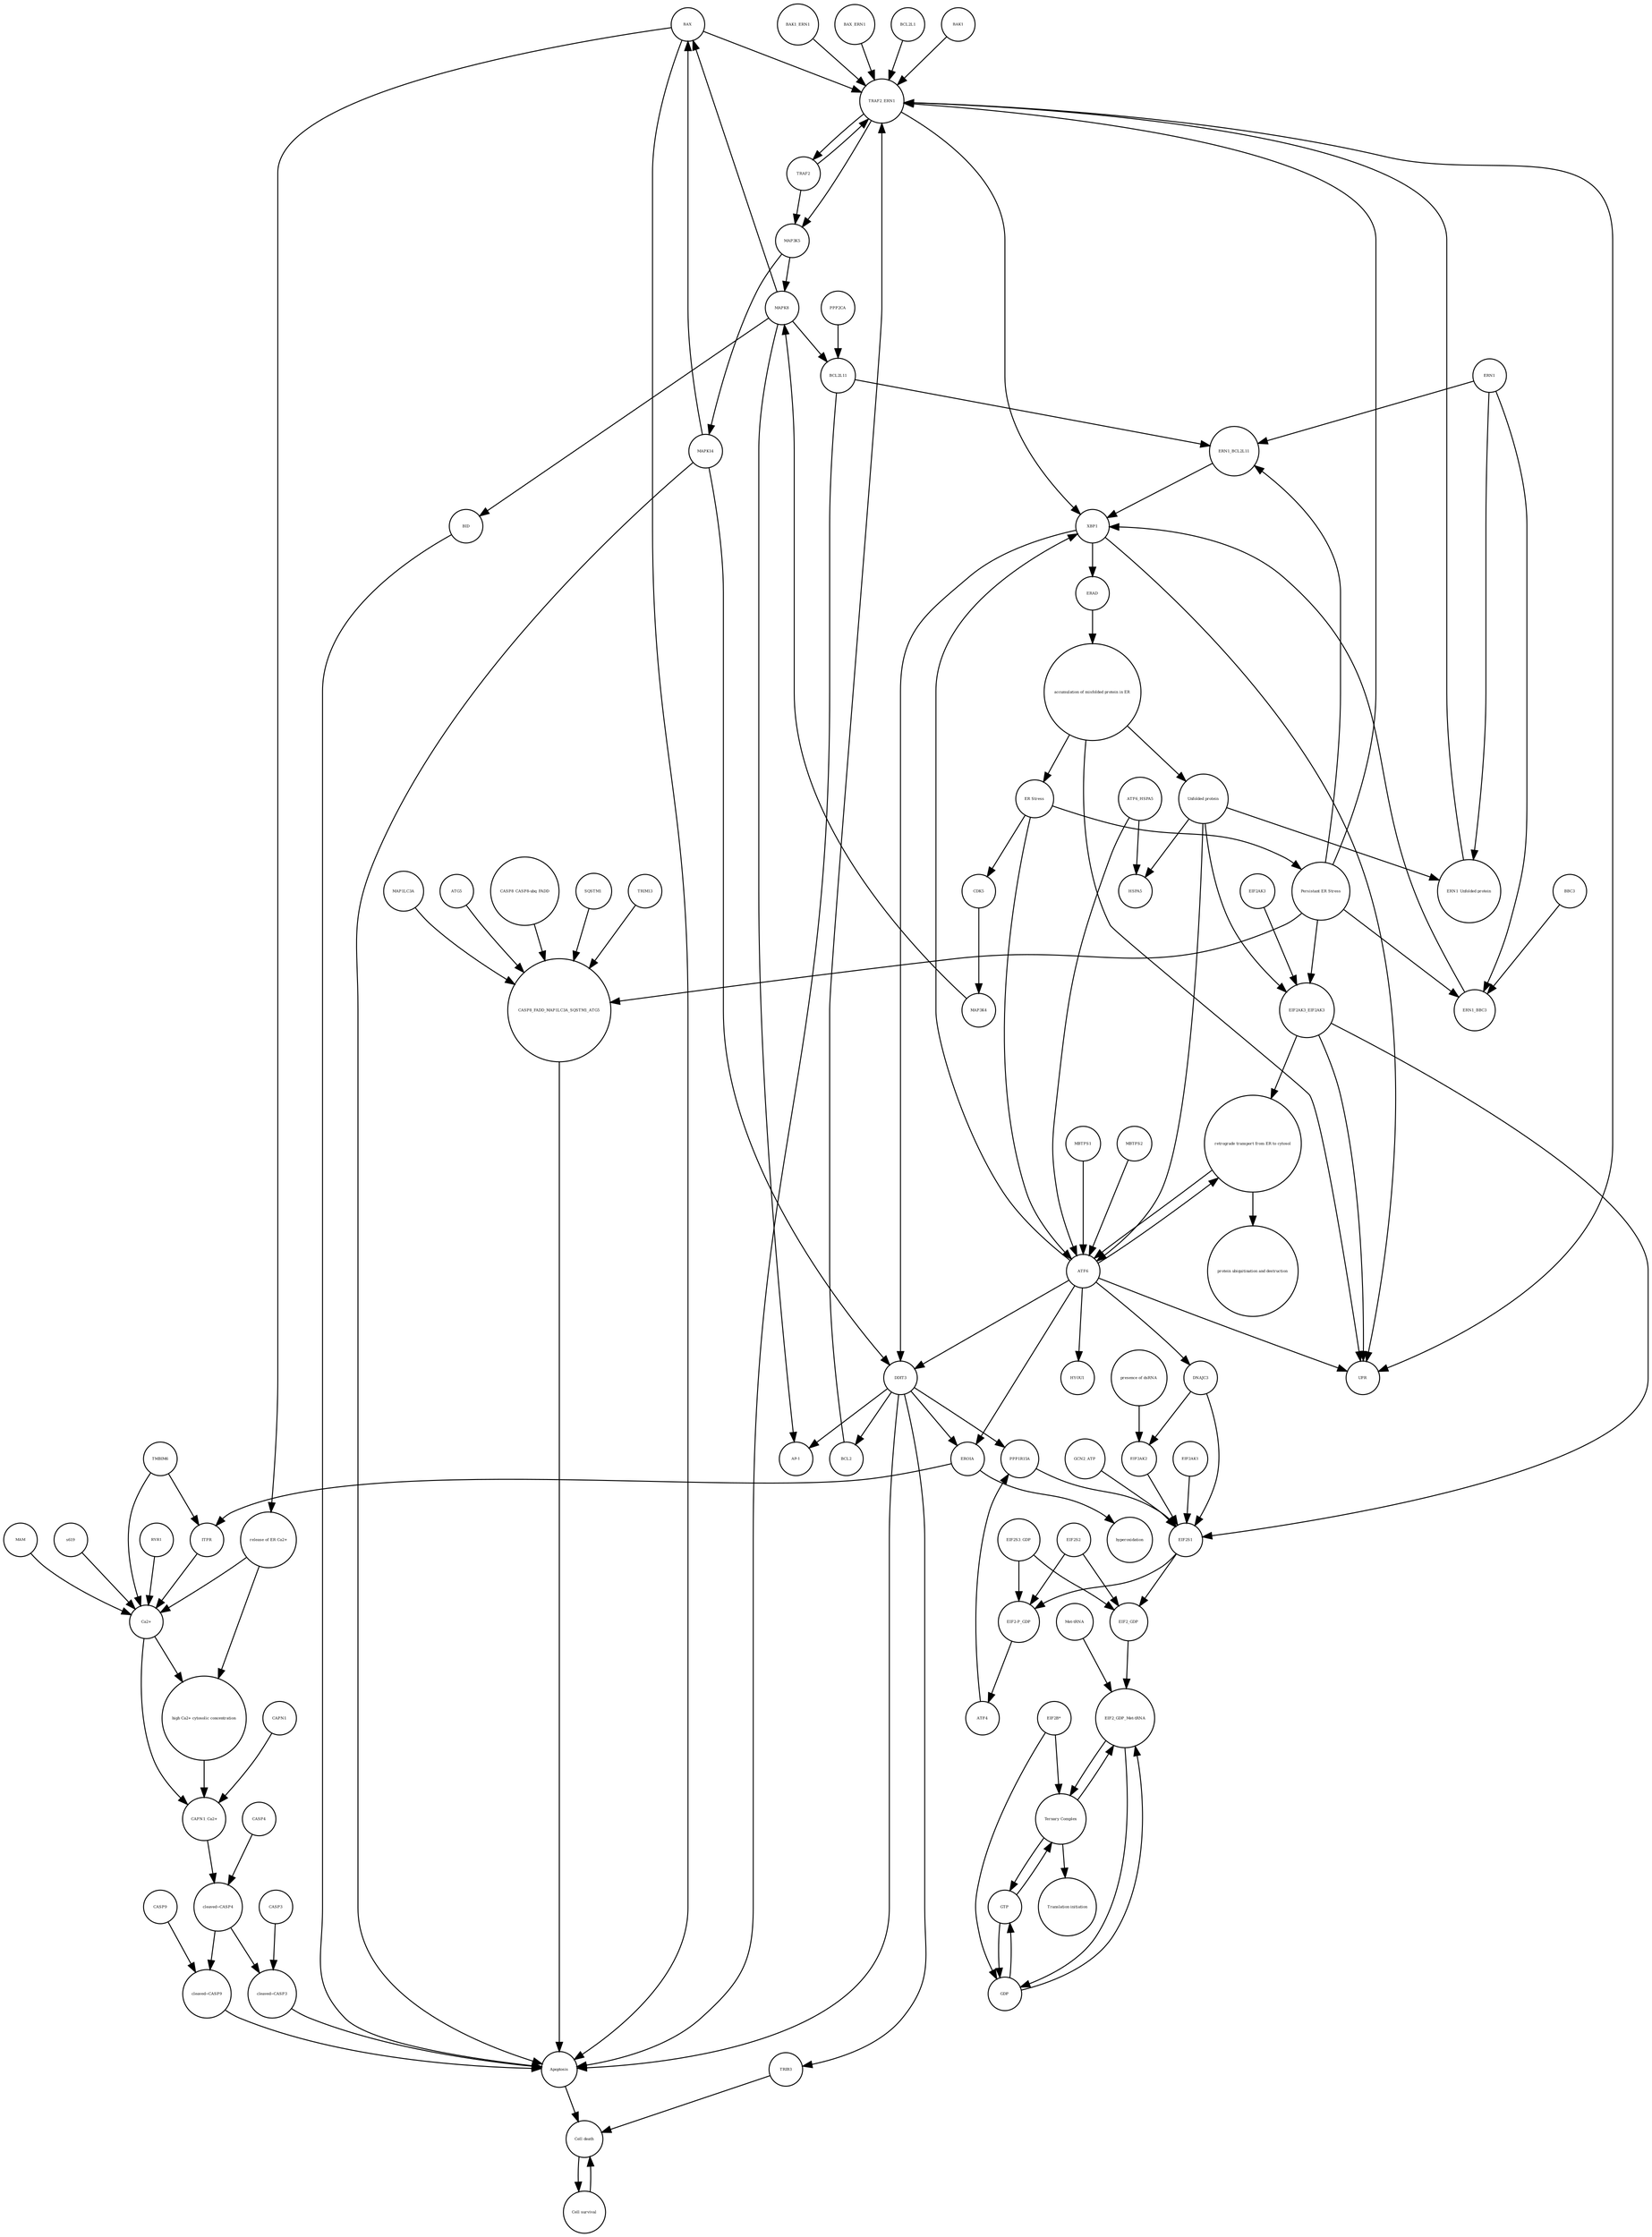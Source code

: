 strict digraph  {
BAX [annotation="urn_miriam_hgnc.symbol_BAX", bipartite=0, cls=macromolecule, fontsize=4, label=BAX, shape=circle];
"release of ER Ca2+" [annotation="", bipartite=0, cls=phenotype, fontsize=4, label="release of ER Ca2+", shape=circle];
"Cell death" [annotation="", bipartite=0, cls=phenotype, fontsize=4, label="Cell death", shape=circle];
"Cell survival" [annotation="", bipartite=0, cls=phenotype, fontsize=4, label="Cell survival", shape=circle];
"Ca2+" [annotation="urn_miriam_obo.chebi_CHEBI%3A29108", bipartite=0, cls="simple chemical", fontsize=4, label="Ca2+", shape=circle];
"high Ca2+ cytosolic concentration" [annotation="", bipartite=0, cls=phenotype, fontsize=4, label="high Ca2+ cytosolic concentration", shape=circle];
ERAD [annotation="", bipartite=0, cls=phenotype, fontsize=4, label=ERAD, shape=circle];
"accumulation of misfolded protein in ER" [annotation="", bipartite=0, cls=phenotype, fontsize=4, label="accumulation of misfolded protein in ER", shape=circle];
"SQSTM1 " [annotation="urn_miriam_hgnc.symbol_SQSTM1", bipartite=0, cls=macromolecule, fontsize=4, label="SQSTM1 ", shape=circle];
"ER Stress" [annotation="", bipartite=0, cls=phenotype, fontsize=4, label="ER Stress", shape=circle];
"cleaved~CASP4" [annotation="urn_miriam_hgnc.symbol_CASP4", bipartite=0, cls=macromolecule, fontsize=4, label="cleaved~CASP4", shape=circle];
EIF2S2 [annotation="urn_miriam_hgnc.symbol_EIF2S2", bipartite=0, cls=macromolecule, fontsize=4, label=EIF2S2, shape=circle];
EIF2AK2 [annotation="urn_miriam_hgnc.symbol_EIF2AK2", bipartite=0, cls=macromolecule, fontsize=4, label=EIF2AK2, shape=circle];
EIF2AK3_EIF2AK3 [annotation="", bipartite=0, cls=complex, fontsize=4, label=EIF2AK3_EIF2AK3, shape=circle];
BBC3 [annotation="urn_miriam_hgnc.symbol_BBC3", bipartite=0, cls=macromolecule, fontsize=4, label=BBC3, shape=circle];
s619 [annotation="", bipartite=0, cls=complex, fontsize=4, label=s619, shape=circle];
TMBIM6 [annotation="urn_miriam_hgnc.symbol_TMBIM6", bipartite=0, cls=macromolecule, fontsize=4, label=TMBIM6, shape=circle];
MAPK14 [annotation="urn_miriam_hgnc.symbol_MAPK14", bipartite=0, cls=macromolecule, fontsize=4, label=MAPK14, shape=circle];
"EIF2-P_GDP" [annotation="", bipartite=0, cls=complex, fontsize=4, label="EIF2-P_GDP", shape=circle];
TRIM13 [annotation="urn_miriam_hgnc.symbol_TRIM13", bipartite=0, cls=macromolecule, fontsize=4, label=TRIM13, shape=circle];
ATF4 [annotation="urn_miriam_hgnc.symbol_ATF4", bipartite=0, cls=macromolecule, fontsize=4, label=ATF4, shape=circle];
"AP-1" [annotation="urn_miriam_hgnc.symbol_FOS|urn_miriam_hgnc.symbol_FOSB|urn_miriam_hgnc.symbol_FOSL1|urn_miriam_hgnc.symbol_FOSL2|urn_miriam_hgnc.symbol_JUN|urn_miriam_hgnc.symbol_JUNB|urn_miriam_hgnc.symbol_JUND", bipartite=0, cls=macromolecule, fontsize=4, label="AP-1", shape=circle];
TRAF2 [annotation="urn_miriam_hgnc.symbol_TRAF2", bipartite=0, cls=macromolecule, fontsize=4, label=TRAF2, shape=circle];
ERO1A [annotation="urn_miriam_hgnc.symbol_ERO1A", bipartite=0, cls=macromolecule, fontsize=4, label=ERO1A, shape=circle];
BAX_ERN1 [annotation="", bipartite=0, cls=complex, fontsize=4, label=BAX_ERN1, shape=circle];
DDIT3 [annotation="urn_miriam_hgnc.symbol_DDIT3", bipartite=0, cls=macromolecule, fontsize=4, label=DDIT3, shape=circle];
"retrograde transport from ER to cytosol" [annotation="", bipartite=0, cls=phenotype, fontsize=4, label="retrograde transport from ER to cytosol", shape=circle];
"cleaved~CASP3" [annotation="urn_miriam_hgnc.symbol_CASP3", bipartite=0, cls=macromolecule, fontsize=4, label="cleaved~CASP3", shape=circle];
GCN2_ATP [annotation="", bipartite=0, cls=complex, fontsize=4, label=GCN2_ATP, shape=circle];
"Ternary Complex" [annotation="", bipartite=0, cls=complex, fontsize=4, label="Ternary Complex", shape=circle];
PPP1R15A [annotation="urn_miriam_hgnc.symbol_PPP1R15A", bipartite=0, cls=macromolecule, fontsize=4, label=PPP1R15A, shape=circle];
CASP9 [annotation="urn_miriam_hgnc.symbol_CSAP9", bipartite=0, cls=macromolecule, fontsize=4, label=CASP9, shape=circle];
MBTPS2 [annotation="urn_miriam_hgnc.symbol_MBTPS2", bipartite=0, cls=macromolecule, fontsize=4, label=MBTPS2, shape=circle];
BCL2 [annotation="urn_miriam_hgnc.symbol_BCL2", bipartite=0, cls="nucleic acid feature", fontsize=4, label=BCL2, shape=circle];
CDK5 [annotation="urn_miriam_hgnc.symbol_CDK5", bipartite=0, cls=macromolecule, fontsize=4, label=CDK5, shape=circle];
"protein ubiquitination and destruction" [annotation="", bipartite=0, cls=phenotype, fontsize=4, label="protein ubiquitination and destruction", shape=circle];
RYR1 [annotation="urn_miriam_hgnc.symbol_RYR1", bipartite=0, cls=macromolecule, fontsize=4, label=RYR1, shape=circle];
"Unfolded protein" [annotation="", bipartite=0, cls=macromolecule, fontsize=4, label="Unfolded protein", shape=circle];
Apoptosis [annotation="", bipartite=0, cls=phenotype, fontsize=4, label=Apoptosis, shape=circle];
EIF2AK3 [annotation="urn_miriam_hgnc.symbol_EIF2AK3", bipartite=0, cls=macromolecule, fontsize=4, label=EIF2AK3, shape=circle];
CASP8_FADD_MAP1LC3A_SQSTM1_ATG5 [annotation="", bipartite=0, cls=complex, fontsize=4, label=CASP8_FADD_MAP1LC3A_SQSTM1_ATG5, shape=circle];
PPP2CA [annotation="urn_miriam_hgnc.symbol_PPP2CA", bipartite=0, cls=macromolecule, fontsize=4, label=PPP2CA, shape=circle];
EIF2S1 [annotation="urn_miriam_hgnc.symbol_EIF2S1", bipartite=0, cls=macromolecule, fontsize=4, label=EIF2S1, shape=circle];
MAP3K4 [annotation="urn_miriam_hgnc.symbol_MAP3K4", bipartite=0, cls=macromolecule, fontsize=4, label=MAP3K4, shape=circle];
MAP1LC3A [annotation="urn_miriam_hgnc.symbol_MAP1LC3A", bipartite=0, cls=macromolecule, fontsize=4, label=MAP1LC3A, shape=circle];
"Translation initiation" [annotation="", bipartite=0, cls=phenotype, fontsize=4, label="Translation initiation", shape=circle];
ATG5 [annotation="urn_miriam_hgnc.symbol_ATG5", bipartite=0, cls=macromolecule, fontsize=4, label=ATG5, shape=circle];
ERN1_BBC3 [annotation="", bipartite=0, cls=complex, fontsize=4, label=ERN1_BBC3, shape=circle];
CASP3 [annotation="urn_miriam_hgnc.symbol_CASP3", bipartite=0, cls=macromolecule, fontsize=4, label=CASP3, shape=circle];
"ERN1_Unfolded protein" [annotation="", bipartite=0, cls=complex, fontsize=4, label="ERN1_Unfolded protein", shape=circle];
CASP4 [annotation="urn_miriam_hgnc.symbol_CASP4", bipartite=0, cls=macromolecule, fontsize=4, label=CASP4, shape=circle];
BCL2L1 [annotation="urn_miriam_hgnc.symbol_BCL2L1", bipartite=0, cls=macromolecule, fontsize=4, label=BCL2L1, shape=circle];
UPR [annotation="", bipartite=0, cls=phenotype, fontsize=4, label=UPR, shape=circle];
ATF6_HSPA5 [annotation="", bipartite=0, cls=complex, fontsize=4, label=ATF6_HSPA5, shape=circle];
ERN1_BCL2L11 [annotation="", bipartite=0, cls=complex, fontsize=4, label=ERN1_BCL2L11, shape=circle];
GTP [annotation="urn_miriam_obo.chebi_CHEBI%3A57600", bipartite=0, cls="simple chemical", fontsize=4, label=GTP, shape=circle];
TRAF2_ERN1 [annotation="", bipartite=0, cls=complex, fontsize=4, label=TRAF2_ERN1, shape=circle];
EIF2S3_GDP [annotation="", bipartite=0, cls=complex, fontsize=4, label=EIF2S3_GDP, shape=circle];
GDP [annotation="urn_miriam_obo.chebi_CHEBI%3A65180", bipartite=0, cls="simple chemical", fontsize=4, label=GDP, shape=circle];
HSPA5 [annotation="urn_miriam_hgnc.symbol_HSPA5", bipartite=0, cls=macromolecule, fontsize=4, label=HSPA5, shape=circle];
ERN1 [annotation="urn_miriam_hgnc.symbol_ERN1", bipartite=0, cls=macromolecule, fontsize=4, label=ERN1, shape=circle];
"cleaved~CASP9" [annotation="urn_miriam_hgnc.symbol_CASP9", bipartite=0, cls=macromolecule, fontsize=4, label="cleaved~CASP9", shape=circle];
TRIB3 [annotation="urn_miriam_hgnc.symbol_TRIB3", bipartite=0, cls=macromolecule, fontsize=4, label=TRIB3, shape=circle];
EIF2AK1 [annotation="urn_miriam_hgnc.symbol_EIF2AK1", bipartite=0, cls=macromolecule, fontsize=4, label=EIF2AK1, shape=circle];
XBP1 [annotation="urn_miriam_hgnc.symbol_XBP1", bipartite=0, cls=macromolecule, fontsize=4, label=XBP1, shape=circle];
ITPR [annotation="urn_miriam_hgnc.symbol_ITPR1|urn_miriam_hgnc.symbol_ITPR2|urn_miriam_hgnc.symbol_ITPR3", bipartite=0, cls=macromolecule, fontsize=4, label=ITPR, shape=circle];
EIF2_GDP [annotation="", bipartite=0, cls=complex, fontsize=4, label=EIF2_GDP, shape=circle];
MAP3K5 [annotation="urn_miriam_hgnc.symbol_MAP3K5", bipartite=0, cls=macromolecule, fontsize=4, label=MAP3K5, shape=circle];
DNAJC3 [annotation="urn_miriam_hgnc.symbol_DNAJC3", bipartite=0, cls=macromolecule, fontsize=4, label=DNAJC3, shape=circle];
BCL2L11 [annotation="urn_miriam_hgnc.symbol_BCL2L11", bipartite=0, cls=macromolecule, fontsize=4, label=BCL2L11, shape=circle];
"Met-tRNA" [annotation="urn_miriam_hgnc_HGNC%3A34779", bipartite=0, cls="nucleic acid feature", fontsize=4, label="Met-tRNA", shape=circle];
MAM [annotation="", bipartite=0, cls=phenotype, fontsize=4, label=MAM, shape=circle];
BAK1 [annotation="urn_miriam_hgnc.symbol_BAK1", bipartite=0, cls=macromolecule, fontsize=4, label=BAK1, shape=circle];
"CAPN1_Ca2+" [annotation="", bipartite=0, cls=complex, fontsize=4, label="CAPN1_Ca2+", shape=circle];
HYOU1 [annotation="urn_miriam_hgnc.symbol_HYOU1", bipartite=0, cls=macromolecule, fontsize=4, label=HYOU1, shape=circle];
"presence of dsRNA" [annotation="", bipartite=0, cls=phenotype, fontsize=4, label="presence of dsRNA", shape=circle];
BID [annotation="urn_miriam_hgnc.symbol_BID", bipartite=0, cls=macromolecule, fontsize=4, label=BID, shape=circle];
CAPN1 [annotation="urn_miriam_hgnc.symbol_CAPN1", bipartite=0, cls=macromolecule, fontsize=4, label=CAPN1, shape=circle];
"Persistant ER Stress" [annotation="", bipartite=0, cls=phenotype, fontsize=4, label="Persistant ER Stress", shape=circle];
MBTPS1 [annotation="urn_miriam_hgnc.symbol_MBTPS1", bipartite=0, cls=macromolecule, fontsize=4, label=MBTPS1, shape=circle];
"CASP8_CASP8-ubq_FADD" [annotation="", bipartite=0, cls=complex, fontsize=4, label="CASP8_CASP8-ubq_FADD", shape=circle];
BAK1_ERN1 [annotation="", bipartite=0, cls=complex, fontsize=4, label=BAK1_ERN1, shape=circle];
MAPK8 [annotation="urn_miriam_hgnc.symbol_MAPK8", bipartite=0, cls=macromolecule, fontsize=4, label=MAPK8, shape=circle];
"EIF2B*" [annotation="", bipartite=0, cls=complex, fontsize=4, label="EIF2B*", shape=circle];
hyperoxidation [annotation="", bipartite=0, cls=phenotype, fontsize=4, label=hyperoxidation, shape=circle];
"EIF2_GDP_Met-tRNA" [annotation="", bipartite=0, cls=complex, fontsize=4, label="EIF2_GDP_Met-tRNA", shape=circle];
ATF6 [annotation="urn_miriam_hgnc.symbol_ATF6", bipartite=0, cls=macromolecule, fontsize=4, label=ATF6, shape=circle];
BAX -> "release of ER Ca2+"  [annotation="", interaction_type=stimulation];
BAX -> Apoptosis  [annotation="", interaction_type=production];
BAX -> TRAF2_ERN1  [annotation="urn_miriam_pubmed_23850759|urn_miriam_pubmed_23430059|urn_miriam_pubmed_26587781", interaction_type=catalysis];
"release of ER Ca2+" -> "high Ca2+ cytosolic concentration"  [annotation="", interaction_type=production];
"release of ER Ca2+" -> "Ca2+"  [annotation=urn_miriam_pubmed_23850759, interaction_type=catalysis];
"Cell death" -> "Cell survival"  [annotation="", interaction_type=inhibition];
"Cell survival" -> "Cell death"  [annotation="", interaction_type=inhibition];
"Ca2+" -> "high Ca2+ cytosolic concentration"  [annotation="", interaction_type=stimulation];
"Ca2+" -> "CAPN1_Ca2+"  [annotation="", interaction_type=production];
"high Ca2+ cytosolic concentration" -> "CAPN1_Ca2+"  [annotation=urn_miriam_pubmed_19931333, interaction_type=catalysis];
ERAD -> "accumulation of misfolded protein in ER"  [annotation="", interaction_type=inhibition];
"accumulation of misfolded protein in ER" -> "ER Stress"  [annotation="", interaction_type=production];
"accumulation of misfolded protein in ER" -> UPR  [annotation="", interaction_type=production];
"accumulation of misfolded protein in ER" -> "Unfolded protein"  [annotation="", interaction_type=production];
"SQSTM1 " -> CASP8_FADD_MAP1LC3A_SQSTM1_ATG5  [annotation="", interaction_type=production];
"ER Stress" -> ATF6  [annotation="urn_miriam_pubmed_18360008|urn_miriam_pubmed_17991856|urn_miriam_pubmed_26587781|urn_miriam_pubmed_12847084", interaction_type=catalysis];
"ER Stress" -> CDK5  [annotation=urn_miriam_pubmed_22388889, interaction_type=catalysis];
"ER Stress" -> "Persistant ER Stress"  [annotation="", interaction_type=production];
"cleaved~CASP4" -> "cleaved~CASP3"  [annotation="urn_miriam_pubmed_19931333|urn_miriam_pubmed_26618107", interaction_type=catalysis];
"cleaved~CASP4" -> "cleaved~CASP9"  [annotation="urn_miriam_pubmed_19931333|urn_miriam_pubmed_26618107", interaction_type=catalysis];
EIF2S2 -> EIF2_GDP  [annotation="", interaction_type=production];
EIF2S2 -> "EIF2-P_GDP"  [annotation="", interaction_type=production];
EIF2AK2 -> EIF2S1  [annotation="urn_miriam_pubmed_12667446|urn_miriam_pubmed_16246152|urn_miriam_pubmed_12601012|urn_miriam_pubmed_23850759|urn_miriam_pubmed_18360008|urn_miriam_pubmed_26587781", interaction_type=catalysis];
EIF2AK3_EIF2AK3 -> EIF2S1  [annotation="urn_miriam_pubmed_12667446|urn_miriam_pubmed_16246152|urn_miriam_pubmed_12601012|urn_miriam_pubmed_23850759|urn_miriam_pubmed_18360008|urn_miriam_pubmed_26587781", interaction_type=catalysis];
EIF2AK3_EIF2AK3 -> UPR  [annotation="", interaction_type=production];
EIF2AK3_EIF2AK3 -> "retrograde transport from ER to cytosol"  [annotation="", interaction_type=production];
BBC3 -> ERN1_BBC3  [annotation="", interaction_type=production];
s619 -> "Ca2+"  [annotation=urn_miriam_pubmed_23850759, interaction_type=catalysis];
TMBIM6 -> ITPR  [annotation="urn_miriam_pubmed_23850759|urn_miriam_pubmed_23430059", interaction_type=catalysis];
TMBIM6 -> "Ca2+"  [annotation=urn_miriam_pubmed_23850759, interaction_type=catalysis];
MAPK14 -> DDIT3  [annotation="urn_miriam_pubmed_23850759|urn_miriam_pubmed_23430059|urn_miriam_pubmed_26137585", interaction_type=catalysis];
MAPK14 -> Apoptosis  [annotation="", interaction_type=production];
MAPK14 -> BAX  [annotation="urn_miriam_pubmed_18191217|urn_miriam_pubmed_23430059", interaction_type=catalysis];
"EIF2-P_GDP" -> ATF4  [annotation="urn_miriam_pubmed_15277680|urn_miriam_pubmed_16246152|urn_miriam_pubmed_23850759", interaction_type=catalysis];
TRIM13 -> CASP8_FADD_MAP1LC3A_SQSTM1_ATG5  [annotation=urn_miriam_pubmed_17991856, interaction_type=catalysis];
ATF4 -> PPP1R15A  [annotation="urn_miriam_pubmed_23850759|urn_miriam_pubmed_31638256", interaction_type=catalysis];
TRAF2 -> MAP3K5  [annotation=urn_miriam_pubmed_23850759, interaction_type=catalysis];
TRAF2 -> TRAF2_ERN1  [annotation="", interaction_type=production];
ERO1A -> hyperoxidation  [annotation="", interaction_type=production];
ERO1A -> ITPR  [annotation="urn_miriam_pubmed_23850759|urn_miriam_pubmed_23430059", interaction_type=catalysis];
BAX_ERN1 -> TRAF2_ERN1  [annotation="urn_miriam_pubmed_23850759|urn_miriam_pubmed_23430059|urn_miriam_pubmed_26587781", interaction_type=catalysis];
DDIT3 -> PPP1R15A  [annotation="urn_miriam_pubmed_23850759|urn_miriam_pubmed_31638256", interaction_type=catalysis];
DDIT3 -> BCL2  [annotation="urn_miriam_pubmed_30662442|urn_miriam_pubmed_23850759", interaction_type=inhibition];
DDIT3 -> TRIB3  [annotation="urn_miriam_pubmed_23430059|urn_miriam_pubmed_18940792", interaction_type=catalysis];
DDIT3 -> Apoptosis  [annotation="", interaction_type=production];
DDIT3 -> "AP-1"  [annotation="urn_miriam_pubmed_26618107|urn_miriam_pubmed_26587781|urn_miriam_pubmed_23850759", interaction_type=catalysis];
DDIT3 -> ERO1A  [annotation="urn_miriam_pubmed_23850759|urn_miriam_pubmed_25387528", interaction_type=catalysis];
"retrograde transport from ER to cytosol" -> ATF6  [annotation="urn_miriam_pubmed_18360008|urn_miriam_pubmed_17991856|urn_miriam_pubmed_26587781|urn_miriam_pubmed_12847084", interaction_type=inhibition];
"retrograde transport from ER to cytosol" -> "protein ubiquitination and destruction"  [annotation="", interaction_type=production];
"cleaved~CASP3" -> Apoptosis  [annotation="", interaction_type=production];
GCN2_ATP -> EIF2S1  [annotation="urn_miriam_pubmed_12667446|urn_miriam_pubmed_16246152|urn_miriam_pubmed_12601012|urn_miriam_pubmed_23850759|urn_miriam_pubmed_18360008|urn_miriam_pubmed_26587781", interaction_type=catalysis];
"Ternary Complex" -> "EIF2_GDP_Met-tRNA"  [annotation="", interaction_type=production];
"Ternary Complex" -> GTP  [annotation="", interaction_type=production];
"Ternary Complex" -> "Translation initiation"  [annotation="", interaction_type=production];
PPP1R15A -> EIF2S1  [annotation="urn_miriam_pubmed_23850759|urn_miriam_pubmed_12667446|urn_miriam_pubmed_16246152|urn_miriam_pubmed_12601012", interaction_type=catalysis];
CASP9 -> "cleaved~CASP9"  [annotation="", interaction_type=production];
MBTPS2 -> ATF6  [annotation="urn_miriam_pubmed_23850759|urn_miriam_pubmed_26587781|urn_miriam_pubmed_17991856|urn_miriam_pubmed_18360008", interaction_type=catalysis];
BCL2 -> TRAF2_ERN1  [annotation="urn_miriam_pubmed_23850759|urn_miriam_pubmed_23430059|urn_miriam_pubmed_26587781", interaction_type=inhibition];
CDK5 -> MAP3K4  [annotation=urn_miriam_pubmed_22388889, interaction_type=catalysis];
RYR1 -> "Ca2+"  [annotation=urn_miriam_pubmed_23850759, interaction_type=catalysis];
"Unfolded protein" -> HSPA5  [annotation="urn_miriam_pubmed_19509052|urn_miriam_pubmed_12847084|urn_miriam_pubmed_23850759", interaction_type=catalysis];
"Unfolded protein" -> ATF6  [annotation="urn_miriam_pubmed_19509052|urn_miriam_pubmed_12847084|urn_miriam_pubmed_23850759", interaction_type=catalysis];
"Unfolded protein" -> EIF2AK3_EIF2AK3  [annotation=urn_miriam_pubmed_17991856, interaction_type=catalysis];
"Unfolded protein" -> "ERN1_Unfolded protein"  [annotation="", interaction_type=production];
Apoptosis -> "Cell death"  [annotation="", interaction_type=production];
EIF2AK3 -> EIF2AK3_EIF2AK3  [annotation="", interaction_type=production];
CASP8_FADD_MAP1LC3A_SQSTM1_ATG5 -> Apoptosis  [annotation="", interaction_type=production];
PPP2CA -> BCL2L11  [annotation="urn_miriam_pubmed_23850759|urn_miriam_pubmed_23430059", interaction_type=catalysis];
EIF2S1 -> EIF2_GDP  [annotation="", interaction_type=production];
EIF2S1 -> "EIF2-P_GDP"  [annotation="", interaction_type=production];
MAP3K4 -> MAPK8  [annotation="urn_miriam_pubmed_18191217|urn_miriam_pubmed_23850759|urn_miriam_pubmed_26587781", interaction_type=catalysis];
MAP1LC3A -> CASP8_FADD_MAP1LC3A_SQSTM1_ATG5  [annotation="", interaction_type=production];
ATG5 -> CASP8_FADD_MAP1LC3A_SQSTM1_ATG5  [annotation="", interaction_type=production];
ERN1_BBC3 -> XBP1  [annotation="urn_miriam_pubmed_26587781|urn_miriam_pubmed_23430059", interaction_type=catalysis];
CASP3 -> "cleaved~CASP3"  [annotation="", interaction_type=production];
"ERN1_Unfolded protein" -> TRAF2_ERN1  [annotation="", interaction_type=production];
CASP4 -> "cleaved~CASP4"  [annotation="", interaction_type=production];
BCL2L1 -> TRAF2_ERN1  [annotation="urn_miriam_pubmed_23850759|urn_miriam_pubmed_23430059|urn_miriam_pubmed_26587781", interaction_type=inhibition];
ATF6_HSPA5 -> HSPA5  [annotation="", interaction_type=production];
ATF6_HSPA5 -> ATF6  [annotation="", interaction_type=production];
ERN1_BCL2L11 -> XBP1  [annotation="urn_miriam_pubmed_26587781|urn_miriam_pubmed_23430059", interaction_type=catalysis];
GTP -> "Ternary Complex"  [annotation="", interaction_type=production];
GTP -> GDP  [annotation="", interaction_type=production];
TRAF2_ERN1 -> UPR  [annotation="", interaction_type=production];
TRAF2_ERN1 -> XBP1  [annotation="urn_miriam_pubmed_26587781|urn_miriam_pubmed_23430059", interaction_type=catalysis];
TRAF2_ERN1 -> MAP3K5  [annotation=urn_miriam_pubmed_23850759, interaction_type=catalysis];
TRAF2_ERN1 -> TRAF2  [annotation=urn_miriam_pubmed_23850759, interaction_type=catalysis];
EIF2S3_GDP -> EIF2_GDP  [annotation="", interaction_type=production];
EIF2S3_GDP -> "EIF2-P_GDP"  [annotation="", interaction_type=production];
GDP -> "EIF2_GDP_Met-tRNA"  [annotation="", interaction_type=production];
GDP -> GTP  [annotation="", interaction_type=production];
ERN1 -> ERN1_BCL2L11  [annotation="", interaction_type=production];
ERN1 -> ERN1_BBC3  [annotation="", interaction_type=production];
ERN1 -> "ERN1_Unfolded protein"  [annotation="", interaction_type=production];
"cleaved~CASP9" -> Apoptosis  [annotation="", interaction_type=production];
TRIB3 -> "Cell death"  [annotation="", interaction_type=production];
EIF2AK1 -> EIF2S1  [annotation="urn_miriam_pubmed_23850759|urn_miriam_pubmed_12667446|urn_miriam_pubmed_16246152|urn_miriam_pubmed_12601012", interaction_type=catalysis];
XBP1 -> UPR  [annotation="", interaction_type=production];
XBP1 -> DDIT3  [annotation="urn_miriam_pubmed_26587781|urn_miriam_pubmed_17991856|urn_miriam_pubmed_28843399", interaction_type=catalysis];
XBP1 -> ERAD  [annotation="", interaction_type=production];
ITPR -> "Ca2+"  [annotation=urn_miriam_pubmed_23850759, interaction_type=catalysis];
EIF2_GDP -> "EIF2_GDP_Met-tRNA"  [annotation="", interaction_type=production];
MAP3K5 -> MAPK14  [annotation="urn_miriam_pubmed_23850759|urn_miriam_pubmed_12215209", interaction_type=catalysis];
MAP3K5 -> MAPK8  [annotation="urn_miriam_pubmed_18191217|urn_miriam_pubmed_23850759|urn_miriam_pubmed_26587781", interaction_type=catalysis];
DNAJC3 -> EIF2S1  [annotation="urn_miriam_pubmed_12667446|urn_miriam_pubmed_16246152|urn_miriam_pubmed_12601012|urn_miriam_pubmed_23850759|urn_miriam_pubmed_18360008|urn_miriam_pubmed_26587781", interaction_type=inhibition];
DNAJC3 -> EIF2AK2  [annotation="urn_miriam_pubmed_12601012|urn_miriam_pubmed_26587781|urn_miriam_pubmed_23850759", interaction_type=inhibition];
BCL2L11 -> ERN1_BCL2L11  [annotation="", interaction_type=production];
BCL2L11 -> Apoptosis  [annotation="", interaction_type=production];
"Met-tRNA" -> "EIF2_GDP_Met-tRNA"  [annotation="", interaction_type=production];
MAM -> "Ca2+"  [annotation=urn_miriam_pubmed_23850759, interaction_type=catalysis];
BAK1 -> TRAF2_ERN1  [annotation="urn_miriam_pubmed_23850759|urn_miriam_pubmed_23430059|urn_miriam_pubmed_26587781", interaction_type=catalysis];
"CAPN1_Ca2+" -> "cleaved~CASP4"  [annotation=urn_miriam_pubmed_19931333, interaction_type=catalysis];
"presence of dsRNA" -> EIF2AK2  [annotation="urn_miriam_pubmed_12601012|urn_miriam_pubmed_26587781|urn_miriam_pubmed_23850759", interaction_type=catalysis];
BID -> Apoptosis  [annotation="", interaction_type=production];
CAPN1 -> "CAPN1_Ca2+"  [annotation="", interaction_type=production];
"Persistant ER Stress" -> CASP8_FADD_MAP1LC3A_SQSTM1_ATG5  [annotation=urn_miriam_pubmed_17991856, interaction_type=catalysis];
"Persistant ER Stress" -> EIF2AK3_EIF2AK3  [annotation=urn_miriam_pubmed_17991856, interaction_type=catalysis];
"Persistant ER Stress" -> ERN1_BBC3  [annotation="urn_miriam_pubmed_23430059|urn_miriam_pubmed_17991856", interaction_type=inhibition];
"Persistant ER Stress" -> TRAF2_ERN1  [annotation="urn_miriam_pubmed_23850759|urn_miriam_pubmed_23430059|urn_miriam_pubmed_26587781", interaction_type=inhibition];
"Persistant ER Stress" -> ERN1_BCL2L11  [annotation="urn_miriam_pubmed_23850759|urn_miriam_pubmed_23430059|urn_miriam_pubmed_26587781", interaction_type=inhibition];
MBTPS1 -> ATF6  [annotation="urn_miriam_pubmed_18360008|urn_miriam_pubmed_17991856|urn_miriam_pubmed_26587781|urn_miriam_pubmed_23850759", interaction_type=catalysis];
"CASP8_CASP8-ubq_FADD" -> CASP8_FADD_MAP1LC3A_SQSTM1_ATG5  [annotation="", interaction_type=production];
BAK1_ERN1 -> TRAF2_ERN1  [annotation="urn_miriam_pubmed_23850759|urn_miriam_pubmed_23430059|urn_miriam_pubmed_26587781", interaction_type=catalysis];
MAPK8 -> BAX  [annotation="urn_miriam_pubmed_18191217|urn_miriam_pubmed_23430059", interaction_type=catalysis];
MAPK8 -> BCL2L11  [annotation="urn_miriam_pubmed_26018731|urn_miriam_pubmed_23850759", interaction_type=catalysis];
MAPK8 -> BID  [annotation="urn_miriam_pubmed_23430059|urn_miriam_pubmed_11583631", interaction_type=catalysis];
MAPK8 -> "AP-1"  [annotation="urn_miriam_pubmed_26618107|urn_miriam_pubmed_26587781|urn_miriam_pubmed_23850759", interaction_type=catalysis];
"EIF2B*" -> "Ternary Complex"  [annotation="urn_miriam_pubmed_23850759|urn_miriam_pubmed_16246152", interaction_type=catalysis];
"EIF2B*" -> GDP  [annotation="urn_miriam_pubmed_23850759|urn_miriam_pubmed_16246152", interaction_type=catalysis];
"EIF2_GDP_Met-tRNA" -> "Ternary Complex"  [annotation="", interaction_type=production];
"EIF2_GDP_Met-tRNA" -> GDP  [annotation="", interaction_type=production];
ATF6 -> XBP1  [annotation="urn_miriam_pubmed_26587781|urn_miriam_pubmed_23430059", interaction_type=catalysis];
ATF6 -> UPR  [annotation="", interaction_type=production];
ATF6 -> HYOU1  [annotation=urn_miriam_pubmed_18360008, interaction_type=catalysis];
ATF6 -> ERO1A  [annotation="urn_miriam_pubmed_23850759|urn_miriam_pubmed_25387528", interaction_type=catalysis];
ATF6 -> DNAJC3  [annotation="urn_miriam_pubmed_12601012|urn_miriam_pubmed_18360008", interaction_type=catalysis];
ATF6 -> DDIT3  [annotation="urn_miriam_pubmed_26587781|urn_miriam_pubmed_17991856|urn_miriam_pubmed_28843399", interaction_type=catalysis];
ATF6 -> "retrograde transport from ER to cytosol"  [annotation="", interaction_type=production];
}
